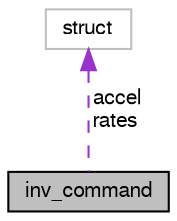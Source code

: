 digraph "inv_command"
{
  edge [fontname="FreeSans",fontsize="10",labelfontname="FreeSans",labelfontsize="10"];
  node [fontname="FreeSans",fontsize="10",shape=record];
  Node1 [label="inv_command",height=0.2,width=0.4,color="black", fillcolor="grey75", style="filled", fontcolor="black"];
  Node2 -> Node1 [dir="back",color="darkorchid3",fontsize="10",style="dashed",label=" accel\nrates" ,fontname="FreeSans"];
  Node2 [label="struct",height=0.2,width=0.4,color="grey75", fillcolor="white", style="filled"];
}
